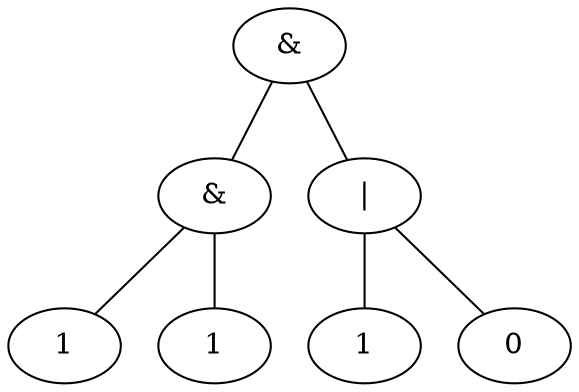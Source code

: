 graph "1" {
  "0"[label ="1"];
  "1"[label ="&"];
  "2"[label ="1"];
  "3"[label ="&"];
  "4"[label ="1"];
  "5"[label ="|"];
  "6"[label ="0"];
    "3" -- "1";
    "5" -- "4";
    "5" -- "6";
    "3" -- "5";
    "1" -- "0";
    "1" -- "2";
}
